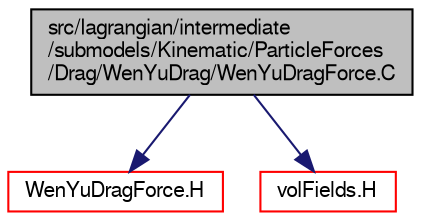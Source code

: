 digraph "src/lagrangian/intermediate/submodels/Kinematic/ParticleForces/Drag/WenYuDrag/WenYuDragForce.C"
{
  bgcolor="transparent";
  edge [fontname="FreeSans",fontsize="10",labelfontname="FreeSans",labelfontsize="10"];
  node [fontname="FreeSans",fontsize="10",shape=record];
  Node0 [label="src/lagrangian/intermediate\l/submodels/Kinematic/ParticleForces\l/Drag/WenYuDrag/WenYuDragForce.C",height=0.2,width=0.4,color="black", fillcolor="grey75", style="filled", fontcolor="black"];
  Node0 -> Node1 [color="midnightblue",fontsize="10",style="solid",fontname="FreeSans"];
  Node1 [label="WenYuDragForce.H",height=0.2,width=0.4,color="red",URL="$a05834.html"];
  Node0 -> Node273 [color="midnightblue",fontsize="10",style="solid",fontname="FreeSans"];
  Node273 [label="volFields.H",height=0.2,width=0.4,color="red",URL="$a02750.html"];
}
